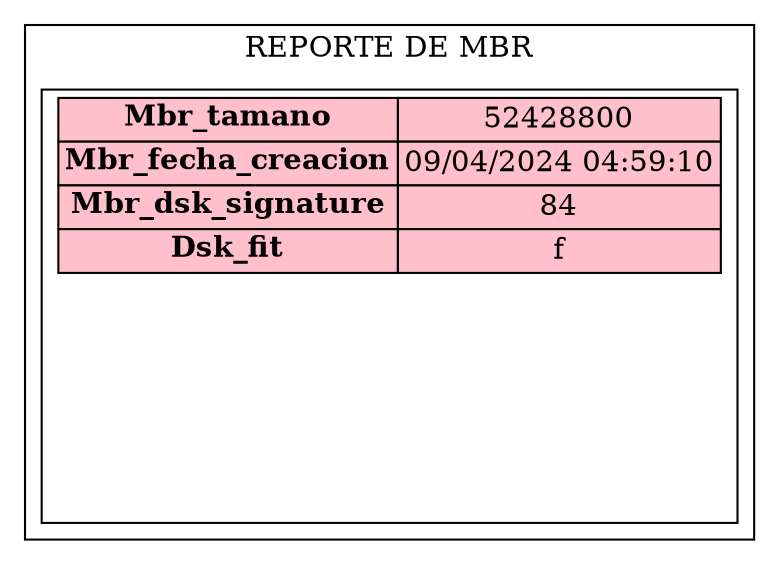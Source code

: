 digraph G{
subgraph cluster{
label="REPORTE DE MBR"
tbl[shape=box,label=<
<table border='0' cellborder='1' cellspacing='0' width='300'  height='200' >
<tr> <td width='150' bgcolor="pink"><b>Mbr_tamano</b></td><td width='150' bgcolor="pink">52428800</td>  </tr>
<tr>  <td bgcolor="pink"><b>Mbr_fecha_creacion</b></td><td bgcolor="pink">09/04/2024 04:59:10</td>  </tr>
<tr>  <td bgcolor="pink"><b>Mbr_dsk_signature</b></td><td bgcolor="pink">84</td>  </tr>
<tr>  <td bgcolor="pink"><b>Dsk_fit</b></td><td bgcolor="pink">f</td>  </tr></table>
>];
}}
